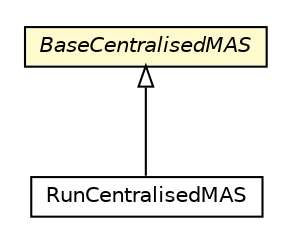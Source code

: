 #!/usr/local/bin/dot
#
# Class diagram 
# Generated by UMLGraph version R5_6 (http://www.umlgraph.org/)
#

digraph G {
	edge [fontname="Helvetica",fontsize=10,labelfontname="Helvetica",labelfontsize=10];
	node [fontname="Helvetica",fontsize=10,shape=plaintext];
	nodesep=0.25;
	ranksep=0.5;
	// jason.infra.centralised.RunCentralisedMAS
	c14353 [label=<<table title="jason.infra.centralised.RunCentralisedMAS" border="0" cellborder="1" cellspacing="0" cellpadding="2" port="p" href="./RunCentralisedMAS.html">
		<tr><td><table border="0" cellspacing="0" cellpadding="1">
<tr><td align="center" balign="center"> RunCentralisedMAS </td></tr>
		</table></td></tr>
		</table>>, URL="./RunCentralisedMAS.html", fontname="Helvetica", fontcolor="black", fontsize=10.0];
	// jason.infra.centralised.BaseCentralisedMAS
	c14368 [label=<<table title="jason.infra.centralised.BaseCentralisedMAS" border="0" cellborder="1" cellspacing="0" cellpadding="2" port="p" bgcolor="lemonChiffon" href="./BaseCentralisedMAS.html">
		<tr><td><table border="0" cellspacing="0" cellpadding="1">
<tr><td align="center" balign="center"><font face="Helvetica-Oblique"> BaseCentralisedMAS </font></td></tr>
		</table></td></tr>
		</table>>, URL="./BaseCentralisedMAS.html", fontname="Helvetica", fontcolor="black", fontsize=10.0];
	//jason.infra.centralised.RunCentralisedMAS extends jason.infra.centralised.BaseCentralisedMAS
	c14368:p -> c14353:p [dir=back,arrowtail=empty];
}

